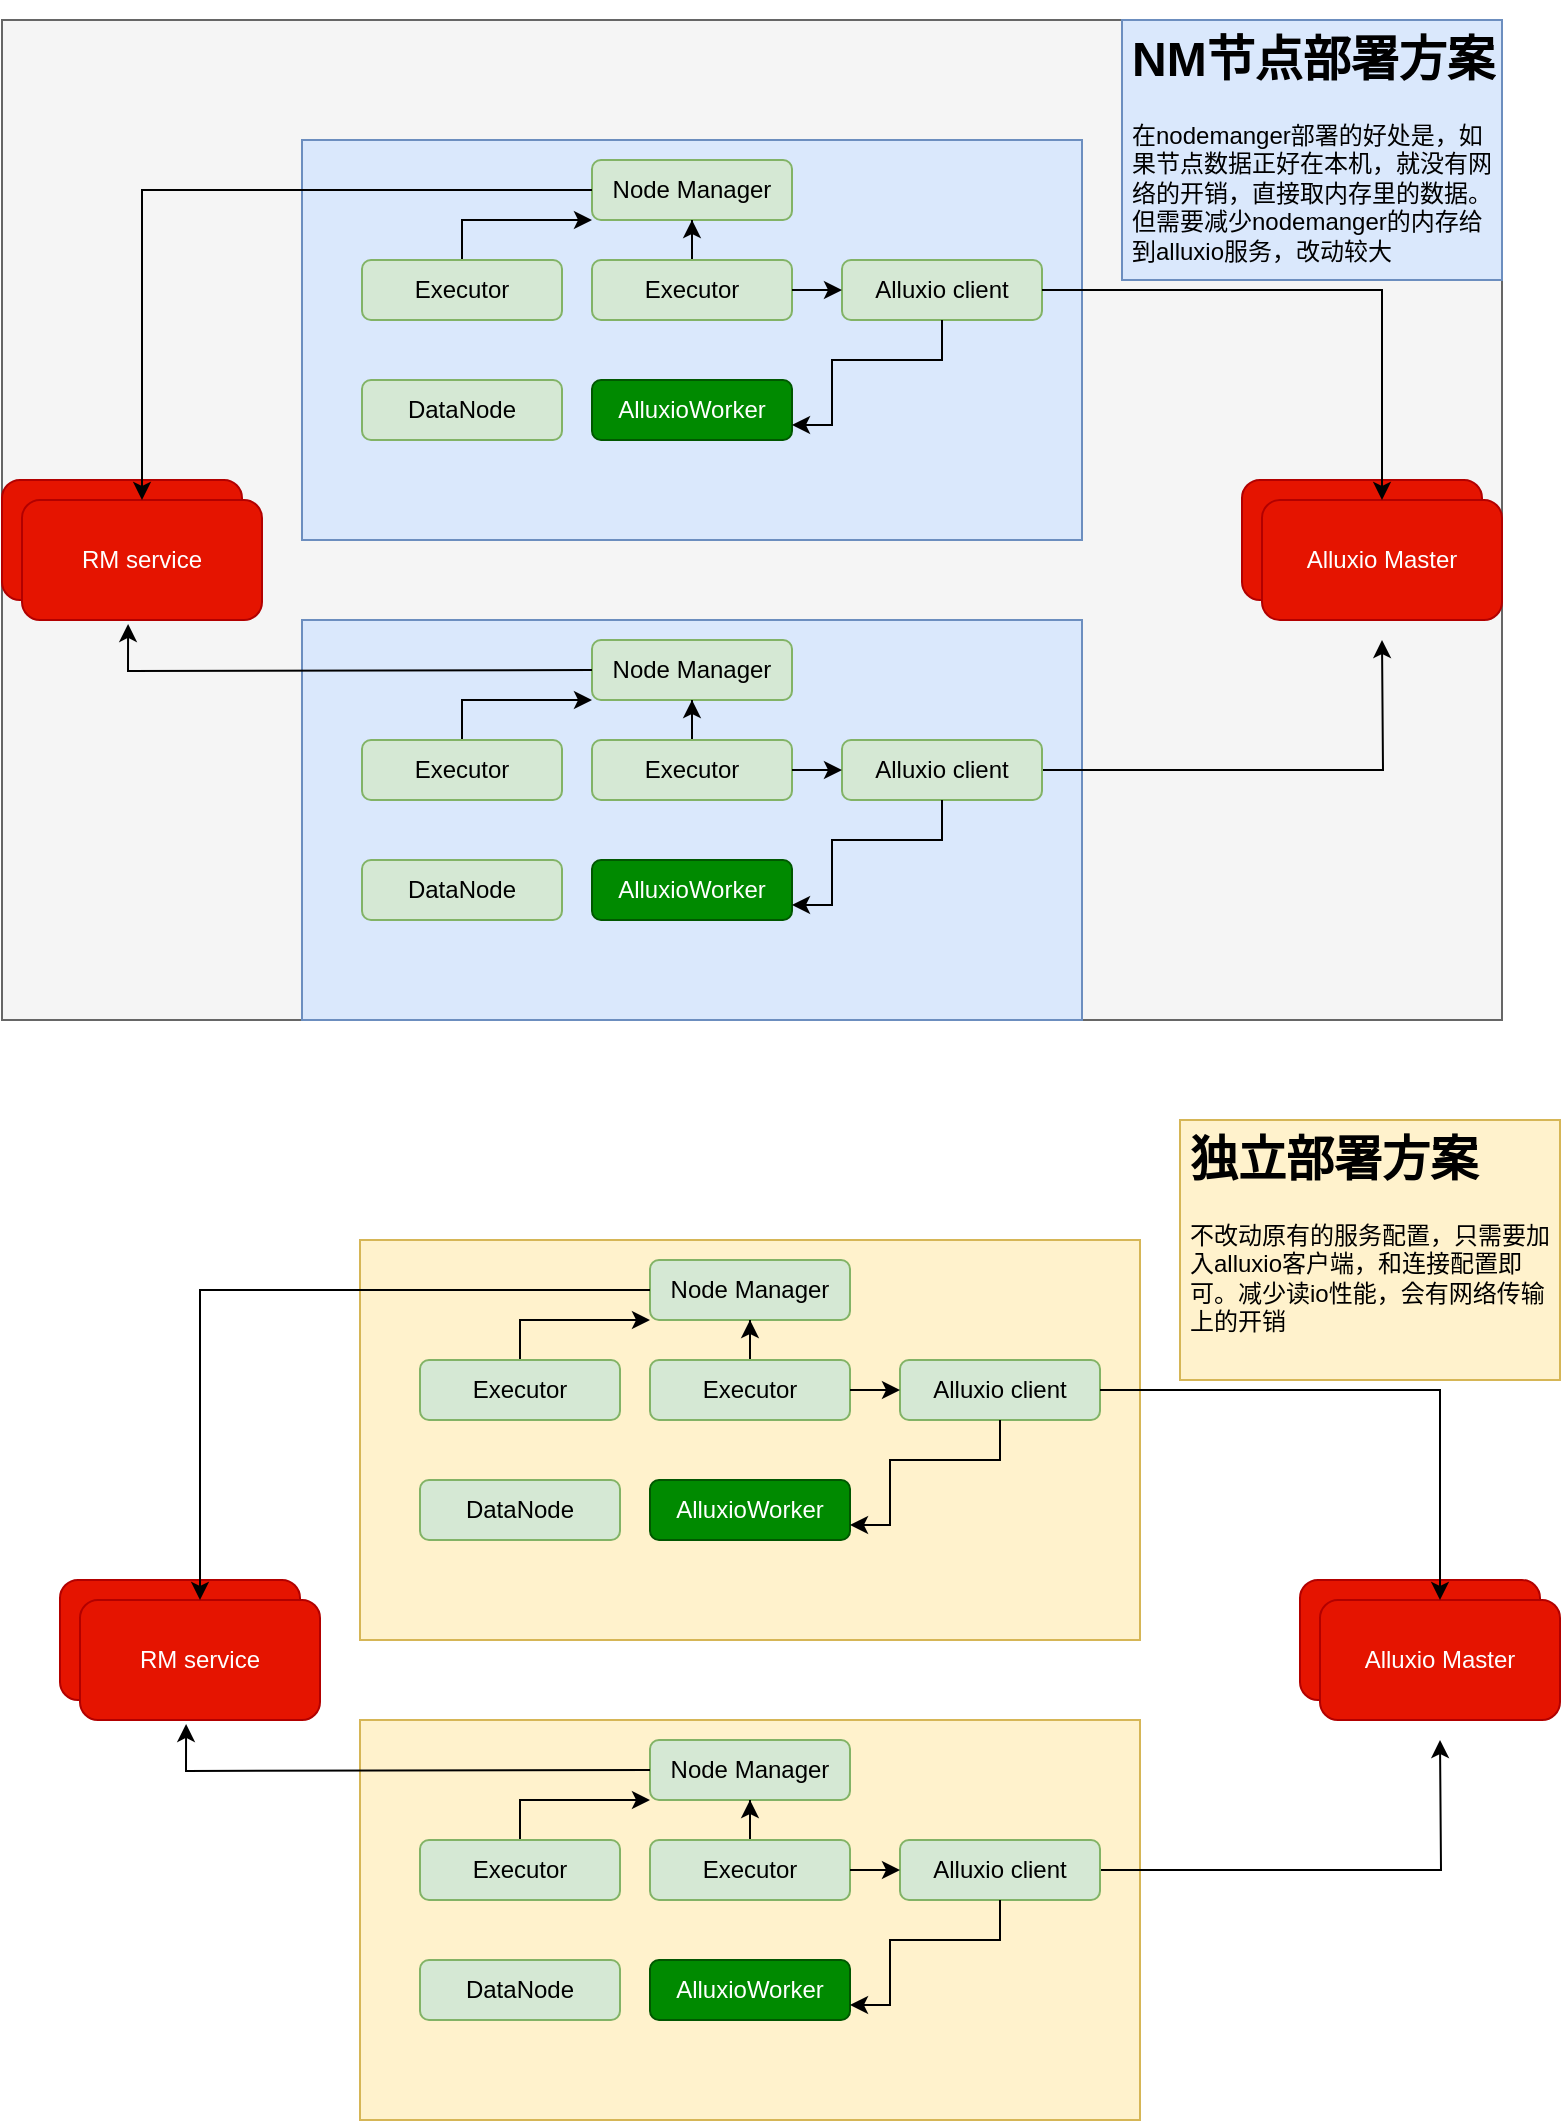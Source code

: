 <mxfile version="15.7.4" type="github">
  <diagram id="t_1q5KEKuvA8vM5OTTdt" name="Page-1">
    <mxGraphModel dx="1422" dy="762" grid="1" gridSize="10" guides="1" tooltips="1" connect="1" arrows="1" fold="1" page="1" pageScale="1" pageWidth="827" pageHeight="1169" math="0" shadow="0">
      <root>
        <mxCell id="0" />
        <mxCell id="1" parent="0" />
        <mxCell id="02zp73fsQsVZQxTClNC5-87" value="" style="group" vertex="1" connectable="0" parent="1">
          <mxGeometry x="10" y="10" width="750" height="500" as="geometry" />
        </mxCell>
        <mxCell id="02zp73fsQsVZQxTClNC5-120" value="" style="rounded=0;whiteSpace=wrap;html=1;fillColor=#f5f5f5;strokeColor=#666666;fontColor=#333333;" vertex="1" parent="02zp73fsQsVZQxTClNC5-87">
          <mxGeometry width="750" height="500" as="geometry" />
        </mxCell>
        <mxCell id="02zp73fsQsVZQxTClNC5-2" value="" style="rounded=0;whiteSpace=wrap;html=1;fillColor=#dae8fc;strokeColor=#6c8ebf;" vertex="1" parent="02zp73fsQsVZQxTClNC5-87">
          <mxGeometry x="150" y="60" width="390" height="200" as="geometry" />
        </mxCell>
        <mxCell id="02zp73fsQsVZQxTClNC5-3" value="Node Manager" style="rounded=1;whiteSpace=wrap;html=1;fillColor=#d5e8d4;strokeColor=#82b366;" vertex="1" parent="02zp73fsQsVZQxTClNC5-87">
          <mxGeometry x="295" y="70" width="100" height="30" as="geometry" />
        </mxCell>
        <mxCell id="02zp73fsQsVZQxTClNC5-4" value="" style="rounded=1;whiteSpace=wrap;html=1;fillColor=#e51400;fontColor=#ffffff;strokeColor=#B20000;" vertex="1" parent="02zp73fsQsVZQxTClNC5-87">
          <mxGeometry x="620" y="230" width="120" height="60" as="geometry" />
        </mxCell>
        <mxCell id="02zp73fsQsVZQxTClNC5-26" style="edgeStyle=orthogonalEdgeStyle;rounded=0;orthogonalLoop=1;jettySize=auto;html=1;exitX=0.5;exitY=0;exitDx=0;exitDy=0;entryX=0;entryY=1;entryDx=0;entryDy=0;" edge="1" parent="02zp73fsQsVZQxTClNC5-87" source="02zp73fsQsVZQxTClNC5-5" target="02zp73fsQsVZQxTClNC5-3">
          <mxGeometry relative="1" as="geometry" />
        </mxCell>
        <mxCell id="02zp73fsQsVZQxTClNC5-5" value="Executor" style="rounded=1;whiteSpace=wrap;html=1;fillColor=#d5e8d4;strokeColor=#82b366;" vertex="1" parent="02zp73fsQsVZQxTClNC5-87">
          <mxGeometry x="180" y="120" width="100" height="30" as="geometry" />
        </mxCell>
        <mxCell id="02zp73fsQsVZQxTClNC5-25" style="edgeStyle=orthogonalEdgeStyle;rounded=0;orthogonalLoop=1;jettySize=auto;html=1;exitX=0.5;exitY=0;exitDx=0;exitDy=0;" edge="1" parent="02zp73fsQsVZQxTClNC5-87" source="02zp73fsQsVZQxTClNC5-6" target="02zp73fsQsVZQxTClNC5-3">
          <mxGeometry relative="1" as="geometry" />
        </mxCell>
        <mxCell id="02zp73fsQsVZQxTClNC5-6" value="Executor" style="rounded=1;whiteSpace=wrap;html=1;fillColor=#d5e8d4;strokeColor=#82b366;" vertex="1" parent="02zp73fsQsVZQxTClNC5-87">
          <mxGeometry x="295" y="120" width="100" height="30" as="geometry" />
        </mxCell>
        <mxCell id="02zp73fsQsVZQxTClNC5-7" value="Alluxio client" style="rounded=1;whiteSpace=wrap;html=1;fillColor=#d5e8d4;strokeColor=#82b366;" vertex="1" parent="02zp73fsQsVZQxTClNC5-87">
          <mxGeometry x="420" y="120" width="100" height="30" as="geometry" />
        </mxCell>
        <mxCell id="02zp73fsQsVZQxTClNC5-27" style="edgeStyle=orthogonalEdgeStyle;rounded=0;orthogonalLoop=1;jettySize=auto;html=1;exitX=1;exitY=0.5;exitDx=0;exitDy=0;entryX=0;entryY=0.5;entryDx=0;entryDy=0;" edge="1" parent="02zp73fsQsVZQxTClNC5-87" source="02zp73fsQsVZQxTClNC5-6" target="02zp73fsQsVZQxTClNC5-7">
          <mxGeometry relative="1" as="geometry" />
        </mxCell>
        <mxCell id="02zp73fsQsVZQxTClNC5-8" value="DataNode" style="rounded=1;whiteSpace=wrap;html=1;fillColor=#d5e8d4;strokeColor=#82b366;" vertex="1" parent="02zp73fsQsVZQxTClNC5-87">
          <mxGeometry x="180" y="180" width="100" height="30" as="geometry" />
        </mxCell>
        <mxCell id="02zp73fsQsVZQxTClNC5-9" value="AlluxioWorker" style="rounded=1;whiteSpace=wrap;html=1;fillColor=#008a00;strokeColor=#005700;fontColor=#ffffff;" vertex="1" parent="02zp73fsQsVZQxTClNC5-87">
          <mxGeometry x="295" y="180" width="100" height="30" as="geometry" />
        </mxCell>
        <mxCell id="02zp73fsQsVZQxTClNC5-31" style="edgeStyle=orthogonalEdgeStyle;rounded=0;orthogonalLoop=1;jettySize=auto;html=1;entryX=1;entryY=0.75;entryDx=0;entryDy=0;" edge="1" parent="02zp73fsQsVZQxTClNC5-87" source="02zp73fsQsVZQxTClNC5-7" target="02zp73fsQsVZQxTClNC5-9">
          <mxGeometry relative="1" as="geometry">
            <Array as="points">
              <mxPoint x="470" y="170" />
              <mxPoint x="415" y="170" />
              <mxPoint x="415" y="203" />
            </Array>
          </mxGeometry>
        </mxCell>
        <mxCell id="02zp73fsQsVZQxTClNC5-10" value="Alluxio Master" style="rounded=1;whiteSpace=wrap;html=1;fillColor=#e51400;fontColor=#ffffff;strokeColor=#B20000;" vertex="1" parent="02zp73fsQsVZQxTClNC5-87">
          <mxGeometry x="630" y="240" width="120" height="60" as="geometry" />
        </mxCell>
        <mxCell id="02zp73fsQsVZQxTClNC5-32" style="edgeStyle=orthogonalEdgeStyle;rounded=0;orthogonalLoop=1;jettySize=auto;html=1;exitX=1;exitY=0.5;exitDx=0;exitDy=0;" edge="1" parent="02zp73fsQsVZQxTClNC5-87" source="02zp73fsQsVZQxTClNC5-7" target="02zp73fsQsVZQxTClNC5-10">
          <mxGeometry relative="1" as="geometry" />
        </mxCell>
        <mxCell id="02zp73fsQsVZQxTClNC5-20" value="" style="rounded=1;whiteSpace=wrap;html=1;fillColor=#e51400;fontColor=#ffffff;strokeColor=#B20000;" vertex="1" parent="02zp73fsQsVZQxTClNC5-87">
          <mxGeometry y="230" width="120" height="60" as="geometry" />
        </mxCell>
        <mxCell id="02zp73fsQsVZQxTClNC5-21" value="RM service" style="rounded=1;whiteSpace=wrap;html=1;fillColor=#e51400;fontColor=#ffffff;strokeColor=#B20000;" vertex="1" parent="02zp73fsQsVZQxTClNC5-87">
          <mxGeometry x="10" y="240" width="120" height="60" as="geometry" />
        </mxCell>
        <mxCell id="02zp73fsQsVZQxTClNC5-22" style="edgeStyle=orthogonalEdgeStyle;rounded=0;orthogonalLoop=1;jettySize=auto;html=1;exitX=0;exitY=0.5;exitDx=0;exitDy=0;entryX=0.5;entryY=0;entryDx=0;entryDy=0;" edge="1" parent="02zp73fsQsVZQxTClNC5-87" source="02zp73fsQsVZQxTClNC5-3" target="02zp73fsQsVZQxTClNC5-21">
          <mxGeometry relative="1" as="geometry" />
        </mxCell>
        <mxCell id="02zp73fsQsVZQxTClNC5-43" value="" style="rounded=0;whiteSpace=wrap;html=1;fillColor=#dae8fc;strokeColor=#6c8ebf;" vertex="1" parent="02zp73fsQsVZQxTClNC5-87">
          <mxGeometry x="150" y="300" width="390" height="200" as="geometry" />
        </mxCell>
        <mxCell id="02zp73fsQsVZQxTClNC5-44" value="Node Manager" style="rounded=1;whiteSpace=wrap;html=1;fillColor=#d5e8d4;strokeColor=#82b366;" vertex="1" parent="02zp73fsQsVZQxTClNC5-87">
          <mxGeometry x="295" y="310" width="100" height="30" as="geometry" />
        </mxCell>
        <mxCell id="02zp73fsQsVZQxTClNC5-45" style="edgeStyle=orthogonalEdgeStyle;rounded=0;orthogonalLoop=1;jettySize=auto;html=1;exitX=0.5;exitY=0;exitDx=0;exitDy=0;entryX=0;entryY=1;entryDx=0;entryDy=0;" edge="1" parent="02zp73fsQsVZQxTClNC5-87" source="02zp73fsQsVZQxTClNC5-46" target="02zp73fsQsVZQxTClNC5-44">
          <mxGeometry relative="1" as="geometry" />
        </mxCell>
        <mxCell id="02zp73fsQsVZQxTClNC5-46" value="Executor" style="rounded=1;whiteSpace=wrap;html=1;fillColor=#d5e8d4;strokeColor=#82b366;" vertex="1" parent="02zp73fsQsVZQxTClNC5-87">
          <mxGeometry x="180" y="360" width="100" height="30" as="geometry" />
        </mxCell>
        <mxCell id="02zp73fsQsVZQxTClNC5-47" style="edgeStyle=orthogonalEdgeStyle;rounded=0;orthogonalLoop=1;jettySize=auto;html=1;exitX=0.5;exitY=0;exitDx=0;exitDy=0;" edge="1" parent="02zp73fsQsVZQxTClNC5-87" source="02zp73fsQsVZQxTClNC5-49" target="02zp73fsQsVZQxTClNC5-44">
          <mxGeometry relative="1" as="geometry" />
        </mxCell>
        <mxCell id="02zp73fsQsVZQxTClNC5-49" value="Executor" style="rounded=1;whiteSpace=wrap;html=1;fillColor=#d5e8d4;strokeColor=#82b366;" vertex="1" parent="02zp73fsQsVZQxTClNC5-87">
          <mxGeometry x="295" y="360" width="100" height="30" as="geometry" />
        </mxCell>
        <mxCell id="02zp73fsQsVZQxTClNC5-54" style="edgeStyle=orthogonalEdgeStyle;rounded=0;orthogonalLoop=1;jettySize=auto;html=1;exitX=1;exitY=0.5;exitDx=0;exitDy=0;" edge="1" parent="02zp73fsQsVZQxTClNC5-87" source="02zp73fsQsVZQxTClNC5-51">
          <mxGeometry relative="1" as="geometry">
            <mxPoint x="690" y="310" as="targetPoint" />
          </mxGeometry>
        </mxCell>
        <mxCell id="02zp73fsQsVZQxTClNC5-51" value="Alluxio client" style="rounded=1;whiteSpace=wrap;html=1;fillColor=#d5e8d4;strokeColor=#82b366;" vertex="1" parent="02zp73fsQsVZQxTClNC5-87">
          <mxGeometry x="420" y="360" width="100" height="30" as="geometry" />
        </mxCell>
        <mxCell id="02zp73fsQsVZQxTClNC5-48" style="edgeStyle=orthogonalEdgeStyle;rounded=0;orthogonalLoop=1;jettySize=auto;html=1;exitX=1;exitY=0.5;exitDx=0;exitDy=0;entryX=0;entryY=0.5;entryDx=0;entryDy=0;" edge="1" parent="02zp73fsQsVZQxTClNC5-87" source="02zp73fsQsVZQxTClNC5-49" target="02zp73fsQsVZQxTClNC5-51">
          <mxGeometry relative="1" as="geometry" />
        </mxCell>
        <mxCell id="02zp73fsQsVZQxTClNC5-52" value="DataNode" style="rounded=1;whiteSpace=wrap;html=1;fillColor=#d5e8d4;strokeColor=#82b366;" vertex="1" parent="02zp73fsQsVZQxTClNC5-87">
          <mxGeometry x="180" y="420" width="100" height="30" as="geometry" />
        </mxCell>
        <mxCell id="02zp73fsQsVZQxTClNC5-53" value="AlluxioWorker" style="rounded=1;whiteSpace=wrap;html=1;fillColor=#008a00;strokeColor=#005700;fontColor=#ffffff;" vertex="1" parent="02zp73fsQsVZQxTClNC5-87">
          <mxGeometry x="295" y="420" width="100" height="30" as="geometry" />
        </mxCell>
        <mxCell id="02zp73fsQsVZQxTClNC5-50" style="edgeStyle=orthogonalEdgeStyle;rounded=0;orthogonalLoop=1;jettySize=auto;html=1;entryX=1;entryY=0.75;entryDx=0;entryDy=0;" edge="1" parent="02zp73fsQsVZQxTClNC5-87" source="02zp73fsQsVZQxTClNC5-51" target="02zp73fsQsVZQxTClNC5-53">
          <mxGeometry relative="1" as="geometry">
            <Array as="points">
              <mxPoint x="470" y="410" />
              <mxPoint x="415" y="410" />
              <mxPoint x="415" y="443" />
            </Array>
          </mxGeometry>
        </mxCell>
        <mxCell id="02zp73fsQsVZQxTClNC5-23" style="edgeStyle=orthogonalEdgeStyle;rounded=0;orthogonalLoop=1;jettySize=auto;html=1;exitX=0;exitY=0.5;exitDx=0;exitDy=0;entryX=0.442;entryY=1.033;entryDx=0;entryDy=0;entryPerimeter=0;" edge="1" parent="02zp73fsQsVZQxTClNC5-87" target="02zp73fsQsVZQxTClNC5-21">
          <mxGeometry relative="1" as="geometry">
            <mxPoint x="295" y="325" as="sourcePoint" />
          </mxGeometry>
        </mxCell>
        <mxCell id="02zp73fsQsVZQxTClNC5-56" value="&lt;h1&gt;NM节点部署方案&lt;/h1&gt;&lt;p&gt;在nodemanger部署的好处是，如果节点数据正好在本机，就没有网络的开销，直接取内存里的数据。但需要减少nodemanger的内存给到alluxio服务，改动较大&lt;/p&gt;" style="text;html=1;strokeColor=#6c8ebf;fillColor=#dae8fc;spacing=5;spacingTop=-20;whiteSpace=wrap;overflow=hidden;rounded=0;" vertex="1" parent="02zp73fsQsVZQxTClNC5-87">
          <mxGeometry x="560" width="190" height="130" as="geometry" />
        </mxCell>
        <mxCell id="02zp73fsQsVZQxTClNC5-88" value="" style="group" vertex="1" connectable="0" parent="1">
          <mxGeometry x="39" y="560" width="750" height="500" as="geometry" />
        </mxCell>
        <mxCell id="02zp73fsQsVZQxTClNC5-89" value="" style="rounded=0;whiteSpace=wrap;html=1;fillColor=#fff2cc;strokeColor=#d6b656;" vertex="1" parent="02zp73fsQsVZQxTClNC5-88">
          <mxGeometry x="150" y="60" width="390" height="200" as="geometry" />
        </mxCell>
        <mxCell id="02zp73fsQsVZQxTClNC5-90" value="Node Manager" style="rounded=1;whiteSpace=wrap;html=1;fillColor=#d5e8d4;strokeColor=#82b366;" vertex="1" parent="02zp73fsQsVZQxTClNC5-88">
          <mxGeometry x="295" y="70" width="100" height="30" as="geometry" />
        </mxCell>
        <mxCell id="02zp73fsQsVZQxTClNC5-91" value="" style="rounded=1;whiteSpace=wrap;html=1;fillColor=#e51400;fontColor=#ffffff;strokeColor=#B20000;" vertex="1" parent="02zp73fsQsVZQxTClNC5-88">
          <mxGeometry x="620" y="230" width="120" height="60" as="geometry" />
        </mxCell>
        <mxCell id="02zp73fsQsVZQxTClNC5-92" style="edgeStyle=orthogonalEdgeStyle;rounded=0;orthogonalLoop=1;jettySize=auto;html=1;exitX=0.5;exitY=0;exitDx=0;exitDy=0;entryX=0;entryY=1;entryDx=0;entryDy=0;" edge="1" parent="02zp73fsQsVZQxTClNC5-88" source="02zp73fsQsVZQxTClNC5-93" target="02zp73fsQsVZQxTClNC5-90">
          <mxGeometry relative="1" as="geometry" />
        </mxCell>
        <mxCell id="02zp73fsQsVZQxTClNC5-93" value="Executor" style="rounded=1;whiteSpace=wrap;html=1;fillColor=#d5e8d4;strokeColor=#82b366;" vertex="1" parent="02zp73fsQsVZQxTClNC5-88">
          <mxGeometry x="180" y="120" width="100" height="30" as="geometry" />
        </mxCell>
        <mxCell id="02zp73fsQsVZQxTClNC5-94" style="edgeStyle=orthogonalEdgeStyle;rounded=0;orthogonalLoop=1;jettySize=auto;html=1;exitX=0.5;exitY=0;exitDx=0;exitDy=0;" edge="1" parent="02zp73fsQsVZQxTClNC5-88" source="02zp73fsQsVZQxTClNC5-95" target="02zp73fsQsVZQxTClNC5-90">
          <mxGeometry relative="1" as="geometry" />
        </mxCell>
        <mxCell id="02zp73fsQsVZQxTClNC5-95" value="Executor" style="rounded=1;whiteSpace=wrap;html=1;fillColor=#d5e8d4;strokeColor=#82b366;" vertex="1" parent="02zp73fsQsVZQxTClNC5-88">
          <mxGeometry x="295" y="120" width="100" height="30" as="geometry" />
        </mxCell>
        <mxCell id="02zp73fsQsVZQxTClNC5-96" value="Alluxio client" style="rounded=1;whiteSpace=wrap;html=1;fillColor=#d5e8d4;strokeColor=#82b366;" vertex="1" parent="02zp73fsQsVZQxTClNC5-88">
          <mxGeometry x="420" y="120" width="100" height="30" as="geometry" />
        </mxCell>
        <mxCell id="02zp73fsQsVZQxTClNC5-97" style="edgeStyle=orthogonalEdgeStyle;rounded=0;orthogonalLoop=1;jettySize=auto;html=1;exitX=1;exitY=0.5;exitDx=0;exitDy=0;entryX=0;entryY=0.5;entryDx=0;entryDy=0;" edge="1" parent="02zp73fsQsVZQxTClNC5-88" source="02zp73fsQsVZQxTClNC5-95" target="02zp73fsQsVZQxTClNC5-96">
          <mxGeometry relative="1" as="geometry" />
        </mxCell>
        <mxCell id="02zp73fsQsVZQxTClNC5-98" value="DataNode" style="rounded=1;whiteSpace=wrap;html=1;fillColor=#d5e8d4;strokeColor=#82b366;" vertex="1" parent="02zp73fsQsVZQxTClNC5-88">
          <mxGeometry x="180" y="180" width="100" height="30" as="geometry" />
        </mxCell>
        <mxCell id="02zp73fsQsVZQxTClNC5-99" value="AlluxioWorker" style="rounded=1;whiteSpace=wrap;html=1;fillColor=#008a00;strokeColor=#005700;fontColor=#ffffff;" vertex="1" parent="02zp73fsQsVZQxTClNC5-88">
          <mxGeometry x="295" y="180" width="100" height="30" as="geometry" />
        </mxCell>
        <mxCell id="02zp73fsQsVZQxTClNC5-100" style="edgeStyle=orthogonalEdgeStyle;rounded=0;orthogonalLoop=1;jettySize=auto;html=1;entryX=1;entryY=0.75;entryDx=0;entryDy=0;" edge="1" parent="02zp73fsQsVZQxTClNC5-88" source="02zp73fsQsVZQxTClNC5-96" target="02zp73fsQsVZQxTClNC5-99">
          <mxGeometry relative="1" as="geometry">
            <Array as="points">
              <mxPoint x="470" y="170" />
              <mxPoint x="415" y="170" />
              <mxPoint x="415" y="203" />
            </Array>
          </mxGeometry>
        </mxCell>
        <mxCell id="02zp73fsQsVZQxTClNC5-101" value="Alluxio Master" style="rounded=1;whiteSpace=wrap;html=1;fillColor=#e51400;fontColor=#ffffff;strokeColor=#B20000;" vertex="1" parent="02zp73fsQsVZQxTClNC5-88">
          <mxGeometry x="630" y="240" width="120" height="60" as="geometry" />
        </mxCell>
        <mxCell id="02zp73fsQsVZQxTClNC5-102" style="edgeStyle=orthogonalEdgeStyle;rounded=0;orthogonalLoop=1;jettySize=auto;html=1;exitX=1;exitY=0.5;exitDx=0;exitDy=0;" edge="1" parent="02zp73fsQsVZQxTClNC5-88" source="02zp73fsQsVZQxTClNC5-96" target="02zp73fsQsVZQxTClNC5-101">
          <mxGeometry relative="1" as="geometry" />
        </mxCell>
        <mxCell id="02zp73fsQsVZQxTClNC5-103" value="" style="rounded=1;whiteSpace=wrap;html=1;fillColor=#e51400;fontColor=#ffffff;strokeColor=#B20000;" vertex="1" parent="02zp73fsQsVZQxTClNC5-88">
          <mxGeometry y="230" width="120" height="60" as="geometry" />
        </mxCell>
        <mxCell id="02zp73fsQsVZQxTClNC5-104" value="RM service" style="rounded=1;whiteSpace=wrap;html=1;fillColor=#e51400;fontColor=#ffffff;strokeColor=#B20000;" vertex="1" parent="02zp73fsQsVZQxTClNC5-88">
          <mxGeometry x="10" y="240" width="120" height="60" as="geometry" />
        </mxCell>
        <mxCell id="02zp73fsQsVZQxTClNC5-105" style="edgeStyle=orthogonalEdgeStyle;rounded=0;orthogonalLoop=1;jettySize=auto;html=1;exitX=0;exitY=0.5;exitDx=0;exitDy=0;entryX=0.5;entryY=0;entryDx=0;entryDy=0;" edge="1" parent="02zp73fsQsVZQxTClNC5-88" source="02zp73fsQsVZQxTClNC5-90" target="02zp73fsQsVZQxTClNC5-104">
          <mxGeometry relative="1" as="geometry" />
        </mxCell>
        <mxCell id="02zp73fsQsVZQxTClNC5-106" value="" style="rounded=0;whiteSpace=wrap;html=1;fillColor=#fff2cc;strokeColor=#d6b656;" vertex="1" parent="02zp73fsQsVZQxTClNC5-88">
          <mxGeometry x="150" y="300" width="390" height="200" as="geometry" />
        </mxCell>
        <mxCell id="02zp73fsQsVZQxTClNC5-107" value="Node Manager" style="rounded=1;whiteSpace=wrap;html=1;fillColor=#d5e8d4;strokeColor=#82b366;" vertex="1" parent="02zp73fsQsVZQxTClNC5-88">
          <mxGeometry x="295" y="310" width="100" height="30" as="geometry" />
        </mxCell>
        <mxCell id="02zp73fsQsVZQxTClNC5-108" style="edgeStyle=orthogonalEdgeStyle;rounded=0;orthogonalLoop=1;jettySize=auto;html=1;exitX=0.5;exitY=0;exitDx=0;exitDy=0;entryX=0;entryY=1;entryDx=0;entryDy=0;" edge="1" parent="02zp73fsQsVZQxTClNC5-88" source="02zp73fsQsVZQxTClNC5-109" target="02zp73fsQsVZQxTClNC5-107">
          <mxGeometry relative="1" as="geometry" />
        </mxCell>
        <mxCell id="02zp73fsQsVZQxTClNC5-109" value="Executor" style="rounded=1;whiteSpace=wrap;html=1;fillColor=#d5e8d4;strokeColor=#82b366;" vertex="1" parent="02zp73fsQsVZQxTClNC5-88">
          <mxGeometry x="180" y="360" width="100" height="30" as="geometry" />
        </mxCell>
        <mxCell id="02zp73fsQsVZQxTClNC5-110" style="edgeStyle=orthogonalEdgeStyle;rounded=0;orthogonalLoop=1;jettySize=auto;html=1;exitX=0.5;exitY=0;exitDx=0;exitDy=0;" edge="1" parent="02zp73fsQsVZQxTClNC5-88" source="02zp73fsQsVZQxTClNC5-111" target="02zp73fsQsVZQxTClNC5-107">
          <mxGeometry relative="1" as="geometry" />
        </mxCell>
        <mxCell id="02zp73fsQsVZQxTClNC5-111" value="Executor" style="rounded=1;whiteSpace=wrap;html=1;fillColor=#d5e8d4;strokeColor=#82b366;" vertex="1" parent="02zp73fsQsVZQxTClNC5-88">
          <mxGeometry x="295" y="360" width="100" height="30" as="geometry" />
        </mxCell>
        <mxCell id="02zp73fsQsVZQxTClNC5-112" style="edgeStyle=orthogonalEdgeStyle;rounded=0;orthogonalLoop=1;jettySize=auto;html=1;exitX=1;exitY=0.5;exitDx=0;exitDy=0;" edge="1" parent="02zp73fsQsVZQxTClNC5-88" source="02zp73fsQsVZQxTClNC5-113">
          <mxGeometry relative="1" as="geometry">
            <mxPoint x="690" y="310" as="targetPoint" />
          </mxGeometry>
        </mxCell>
        <mxCell id="02zp73fsQsVZQxTClNC5-113" value="Alluxio client" style="rounded=1;whiteSpace=wrap;html=1;fillColor=#d5e8d4;strokeColor=#82b366;" vertex="1" parent="02zp73fsQsVZQxTClNC5-88">
          <mxGeometry x="420" y="360" width="100" height="30" as="geometry" />
        </mxCell>
        <mxCell id="02zp73fsQsVZQxTClNC5-114" style="edgeStyle=orthogonalEdgeStyle;rounded=0;orthogonalLoop=1;jettySize=auto;html=1;exitX=1;exitY=0.5;exitDx=0;exitDy=0;entryX=0;entryY=0.5;entryDx=0;entryDy=0;" edge="1" parent="02zp73fsQsVZQxTClNC5-88" source="02zp73fsQsVZQxTClNC5-111" target="02zp73fsQsVZQxTClNC5-113">
          <mxGeometry relative="1" as="geometry" />
        </mxCell>
        <mxCell id="02zp73fsQsVZQxTClNC5-115" value="DataNode" style="rounded=1;whiteSpace=wrap;html=1;fillColor=#d5e8d4;strokeColor=#82b366;" vertex="1" parent="02zp73fsQsVZQxTClNC5-88">
          <mxGeometry x="180" y="420" width="100" height="30" as="geometry" />
        </mxCell>
        <mxCell id="02zp73fsQsVZQxTClNC5-116" value="AlluxioWorker" style="rounded=1;whiteSpace=wrap;html=1;fillColor=#008a00;strokeColor=#005700;fontColor=#ffffff;" vertex="1" parent="02zp73fsQsVZQxTClNC5-88">
          <mxGeometry x="295" y="420" width="100" height="30" as="geometry" />
        </mxCell>
        <mxCell id="02zp73fsQsVZQxTClNC5-117" style="edgeStyle=orthogonalEdgeStyle;rounded=0;orthogonalLoop=1;jettySize=auto;html=1;entryX=1;entryY=0.75;entryDx=0;entryDy=0;" edge="1" parent="02zp73fsQsVZQxTClNC5-88" source="02zp73fsQsVZQxTClNC5-113" target="02zp73fsQsVZQxTClNC5-116">
          <mxGeometry relative="1" as="geometry">
            <Array as="points">
              <mxPoint x="470" y="410" />
              <mxPoint x="415" y="410" />
              <mxPoint x="415" y="443" />
            </Array>
          </mxGeometry>
        </mxCell>
        <mxCell id="02zp73fsQsVZQxTClNC5-118" style="edgeStyle=orthogonalEdgeStyle;rounded=0;orthogonalLoop=1;jettySize=auto;html=1;exitX=0;exitY=0.5;exitDx=0;exitDy=0;entryX=0.442;entryY=1.033;entryDx=0;entryDy=0;entryPerimeter=0;" edge="1" parent="02zp73fsQsVZQxTClNC5-88" target="02zp73fsQsVZQxTClNC5-104">
          <mxGeometry relative="1" as="geometry">
            <mxPoint x="295" y="325" as="sourcePoint" />
          </mxGeometry>
        </mxCell>
        <mxCell id="02zp73fsQsVZQxTClNC5-119" value="&lt;h1&gt;独立部署方案&lt;/h1&gt;&lt;p&gt;不改动原有的服务配置，只需要加入alluxio客户端，和连接配置即可。减少读io性能，会有网络传输上的开销&lt;/p&gt;" style="text;html=1;strokeColor=#d6b656;fillColor=#fff2cc;spacing=5;spacingTop=-20;whiteSpace=wrap;overflow=hidden;rounded=0;" vertex="1" parent="02zp73fsQsVZQxTClNC5-88">
          <mxGeometry x="560" width="190" height="130" as="geometry" />
        </mxCell>
      </root>
    </mxGraphModel>
  </diagram>
</mxfile>
